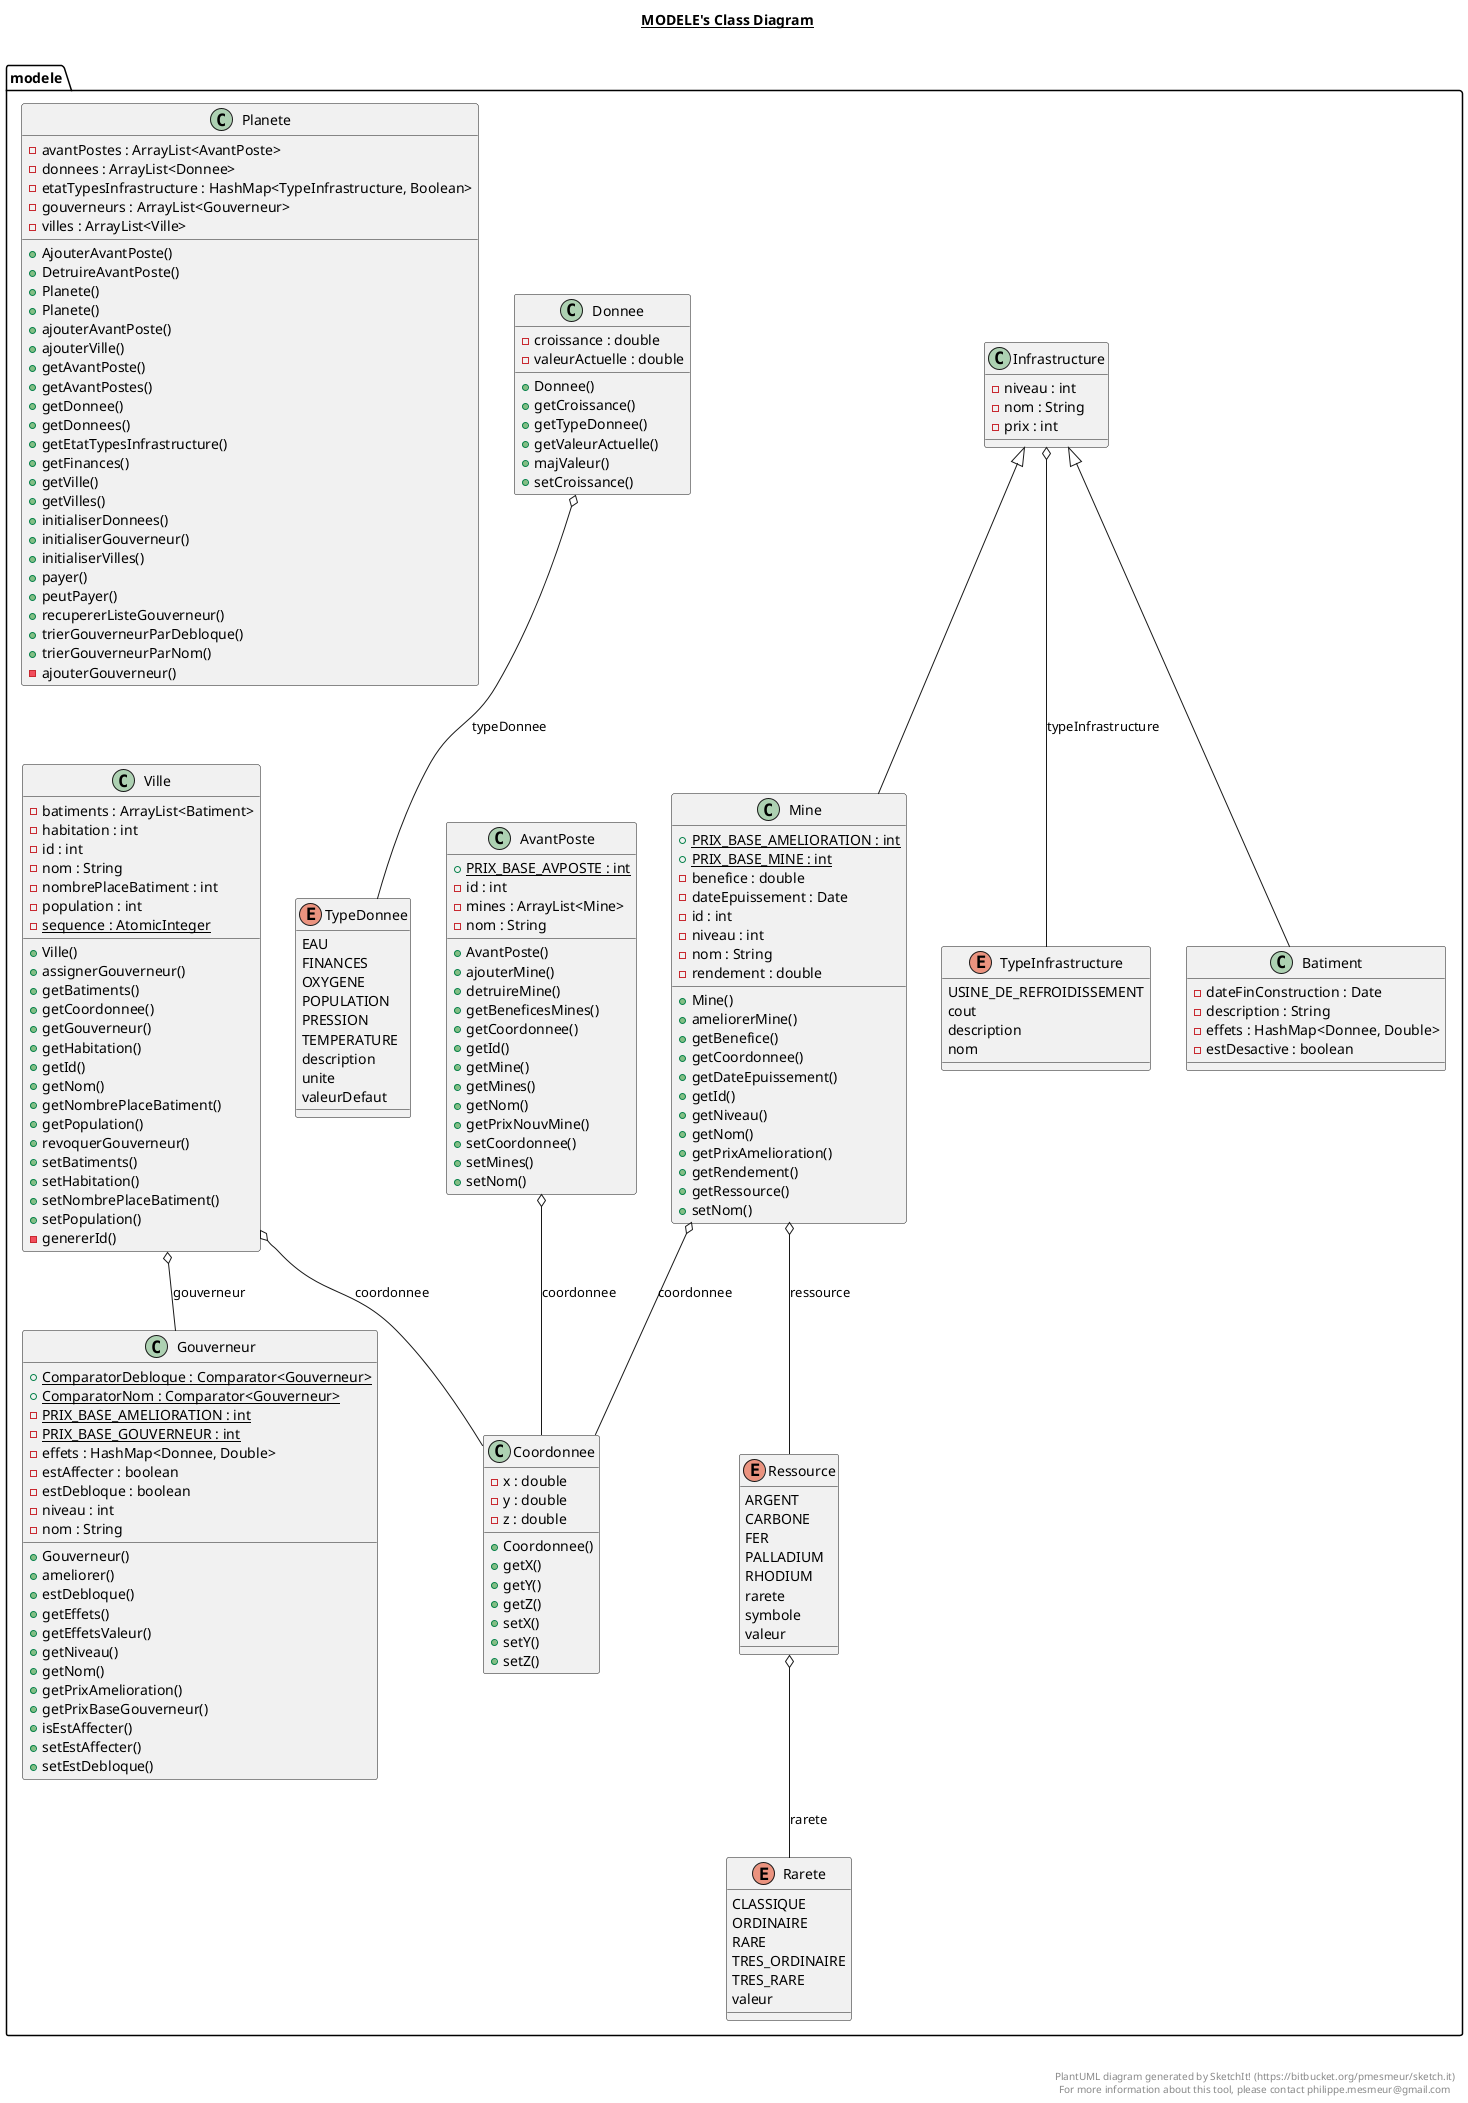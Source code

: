 @startuml

title __MODELE's Class Diagram__\n

  namespace modele {
    class modele.AvantPoste {
        {static} + PRIX_BASE_AVPOSTE : int
        - id : int
        - mines : ArrayList<Mine>
        - nom : String
        + AvantPoste()
        + ajouterMine()
        + detruireMine()
        + getBeneficesMines()
        + getCoordonnee()
        + getId()
        + getMine()
        + getMines()
        + getNom()
        + getPrixNouvMine()
        + setCoordonnee()
        + setMines()
        + setNom()
    }
  }
  

  namespace modele {
    class modele.Batiment {
        - dateFinConstruction : Date
        - description : String
        - effets : HashMap<Donnee, Double>
        - estDesactive : boolean
    }
  }
  

  namespace modele {
    class modele.Coordonnee {
        - x : double
        - y : double
        - z : double
        + Coordonnee()
        + getX()
        + getY()
        + getZ()
        + setX()
        + setY()
        + setZ()
    }
  }
  

  namespace modele {
    class modele.Donnee {
        - croissance : double
        - valeurActuelle : double
        + Donnee()
        + getCroissance()
        + getTypeDonnee()
        + getValeurActuelle()
        + majValeur()
        + setCroissance()
    }
  }
  

  namespace modele {
    class modele.Gouverneur {
        {static} + ComparatorDebloque : Comparator<Gouverneur>
        {static} + ComparatorNom : Comparator<Gouverneur>
        {static} - PRIX_BASE_AMELIORATION : int
        {static} - PRIX_BASE_GOUVERNEUR : int
        - effets : HashMap<Donnee, Double>
        - estAffecter : boolean
        - estDebloque : boolean
        - niveau : int
        - nom : String
        + Gouverneur()
        + ameliorer()
        + estDebloque()
        + getEffets()
        + getEffetsValeur()
        + getNiveau()
        + getNom()
        + getPrixAmelioration()
        + getPrixBaseGouverneur()
        + isEstAffecter()
        + setEstAffecter()
        + setEstDebloque()
    }
  }
  

  namespace modele {
    class modele.Infrastructure {
        - niveau : int
        - nom : String
        - prix : int
    }
  }
  

  namespace modele {
    class modele.Mine {
        {static} + PRIX_BASE_AMELIORATION : int
        {static} + PRIX_BASE_MINE : int
        - benefice : double
        - dateEpuissement : Date
        - id : int
        - niveau : int
        - nom : String
        - rendement : double
        + Mine()
        + ameliorerMine()
        + getBenefice()
        + getCoordonnee()
        + getDateEpuissement()
        + getId()
        + getNiveau()
        + getNom()
        + getPrixAmelioration()
        + getRendement()
        + getRessource()
        + setNom()
    }
  }
  

  namespace modele {
    class modele.Planete {
        - avantPostes : ArrayList<AvantPoste>
        - donnees : ArrayList<Donnee>
        - etatTypesInfrastructure : HashMap<TypeInfrastructure, Boolean>
        - gouverneurs : ArrayList<Gouverneur>
        - villes : ArrayList<Ville>
        + AjouterAvantPoste()
        + DetruireAvantPoste()
        + Planete()
        + Planete()
        + ajouterAvantPoste()
        + ajouterVille()
        + getAvantPoste()
        + getAvantPostes()
        + getDonnee()
        + getDonnees()
        + getEtatTypesInfrastructure()
        + getFinances()
        + getVille()
        + getVilles()
        + initialiserDonnees()
        + initialiserGouverneur()
        + initialiserVilles()
        + payer()
        + peutPayer()
        + recupererListeGouverneur()
        + trierGouverneurParDebloque()
        + trierGouverneurParNom()
        - ajouterGouverneur()
    }
  }
  

  namespace modele {
    enum Rarete {
      CLASSIQUE
      ORDINAIRE
      RARE
      TRES_ORDINAIRE
      TRES_RARE
      valeur
    }
  }
  

  namespace modele {
    enum Ressource {
      ARGENT
      CARBONE
      FER
      PALLADIUM
      RHODIUM
      rarete
      symbole
      valeur
    }
  }
  

  namespace modele {
    enum TypeDonnee {
      EAU
      FINANCES
      OXYGENE
      POPULATION
      PRESSION
      TEMPERATURE
      description
      unite
      valeurDefaut
    }
  }
  

  namespace modele {
    enum TypeInfrastructure {
      USINE_DE_REFROIDISSEMENT
      cout
      description
      nom
    }
  }
  

  namespace modele {
    class modele.Ville {
        - batiments : ArrayList<Batiment>
        - habitation : int
        - id : int
        - nom : String
        - nombrePlaceBatiment : int
        - population : int
        {static} - sequence : AtomicInteger
        + Ville()
        + assignerGouverneur()
        + getBatiments()
        + getCoordonnee()
        + getGouverneur()
        + getHabitation()
        + getId()
        + getNom()
        + getNombrePlaceBatiment()
        + getPopulation()
        + revoquerGouverneur()
        + setBatiments()
        + setHabitation()
        + setNombrePlaceBatiment()
        + setPopulation()
        - genererId()
    }
  }
  

  modele.AvantPoste o-- modele.Coordonnee : coordonnee
  modele.Batiment -up-|> modele.Infrastructure
  modele.Donnee o-- modele.TypeDonnee : typeDonnee
  modele.Infrastructure o-- modele.TypeInfrastructure : typeInfrastructure
  modele.Mine -up-|> modele.Infrastructure
  modele.Mine o-- modele.Coordonnee : coordonnee
  modele.Mine o-- modele.Ressource : ressource
  modele.Ressource o-- modele.Rarete : rarete
  modele.Ville o-- modele.Coordonnee : coordonnee
  modele.Ville o-- modele.Gouverneur : gouverneur


right footer


PlantUML diagram generated by SketchIt! (https://bitbucket.org/pmesmeur/sketch.it)
For more information about this tool, please contact philippe.mesmeur@gmail.com
endfooter

@enduml
